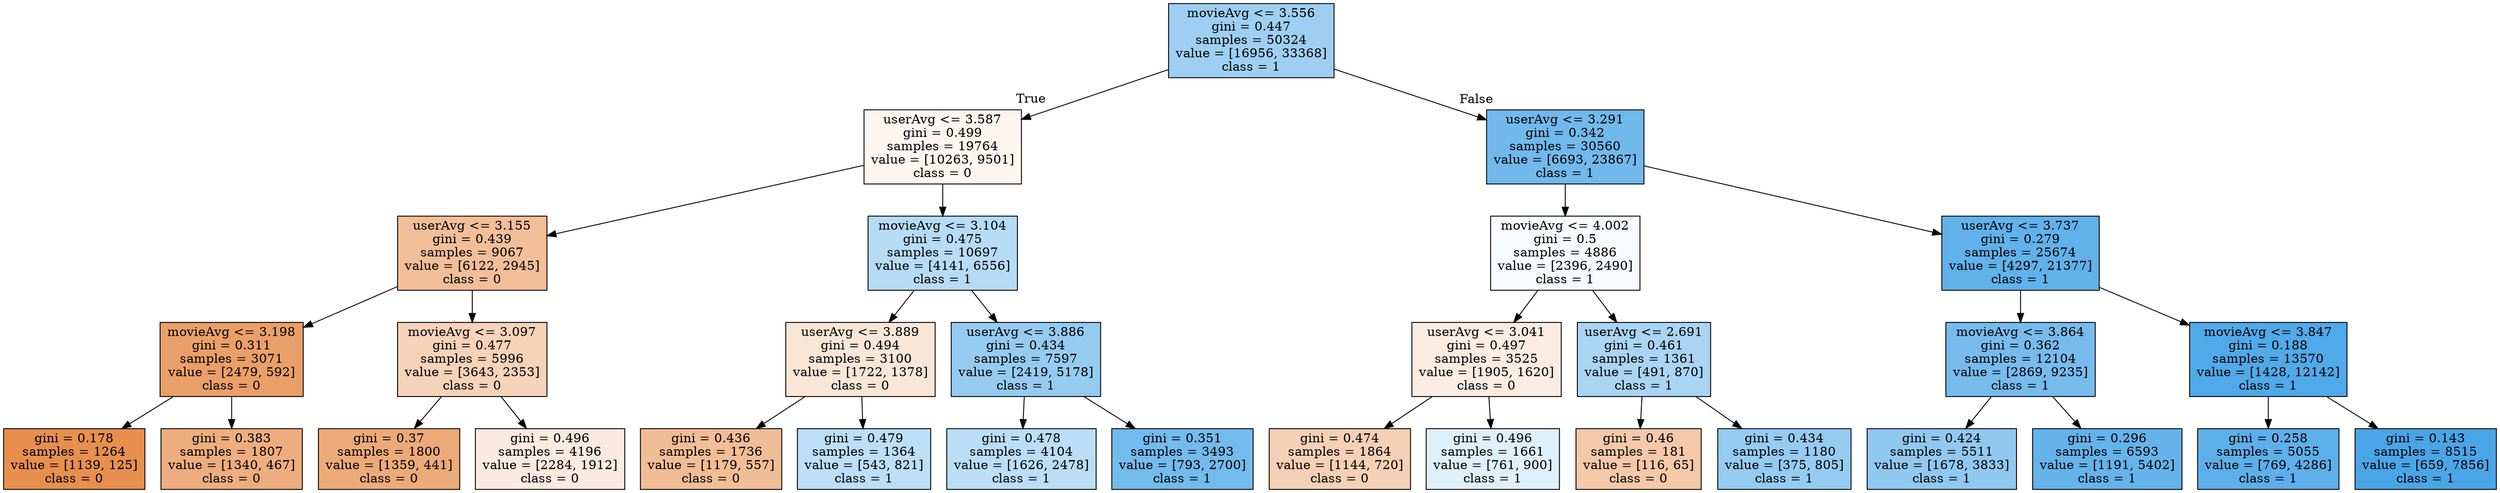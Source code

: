 digraph Tree {
node [shape=box, style="filled", color="black"] ;
0 [label="movieAvg <= 3.556\ngini = 0.447\nsamples = 50324\nvalue = [16956, 33368]\nclass = 1", fillcolor="#9ecff2"] ;
1 [label="userAvg <= 3.587\ngini = 0.499\nsamples = 19764\nvalue = [10263, 9501]\nclass = 0", fillcolor="#fdf6f0"] ;
0 -> 1 [labeldistance=2.5, labelangle=45, headlabel="True"] ;
2 [label="userAvg <= 3.155\ngini = 0.439\nsamples = 9067\nvalue = [6122, 2945]\nclass = 0", fillcolor="#f2be98"] ;
1 -> 2 ;
3 [label="movieAvg <= 3.198\ngini = 0.311\nsamples = 3071\nvalue = [2479, 592]\nclass = 0", fillcolor="#eb9f68"] ;
2 -> 3 ;
4 [label="gini = 0.178\nsamples = 1264\nvalue = [1139, 125]\nclass = 0", fillcolor="#e88f4f"] ;
3 -> 4 ;
5 [label="gini = 0.383\nsamples = 1807\nvalue = [1340, 467]\nclass = 0", fillcolor="#eead7e"] ;
3 -> 5 ;
6 [label="movieAvg <= 3.097\ngini = 0.477\nsamples = 5996\nvalue = [3643, 2353]\nclass = 0", fillcolor="#f6d2b9"] ;
2 -> 6 ;
7 [label="gini = 0.37\nsamples = 1800\nvalue = [1359, 441]\nclass = 0", fillcolor="#edaa79"] ;
6 -> 7 ;
8 [label="gini = 0.496\nsamples = 4196\nvalue = [2284, 1912]\nclass = 0", fillcolor="#fbeadf"] ;
6 -> 8 ;
9 [label="movieAvg <= 3.104\ngini = 0.475\nsamples = 10697\nvalue = [4141, 6556]\nclass = 1", fillcolor="#b6dbf5"] ;
1 -> 9 ;
10 [label="userAvg <= 3.889\ngini = 0.494\nsamples = 3100\nvalue = [1722, 1378]\nclass = 0", fillcolor="#fae6d7"] ;
9 -> 10 ;
11 [label="gini = 0.436\nsamples = 1736\nvalue = [1179, 557]\nclass = 0", fillcolor="#f1bd97"] ;
10 -> 11 ;
12 [label="gini = 0.479\nsamples = 1364\nvalue = [543, 821]\nclass = 1", fillcolor="#bcdef6"] ;
10 -> 12 ;
13 [label="userAvg <= 3.886\ngini = 0.434\nsamples = 7597\nvalue = [2419, 5178]\nclass = 1", fillcolor="#95cbf1"] ;
9 -> 13 ;
14 [label="gini = 0.478\nsamples = 4104\nvalue = [1626, 2478]\nclass = 1", fillcolor="#bbddf6"] ;
13 -> 14 ;
15 [label="gini = 0.351\nsamples = 3493\nvalue = [793, 2700]\nclass = 1", fillcolor="#73baed"] ;
13 -> 15 ;
16 [label="userAvg <= 3.291\ngini = 0.342\nsamples = 30560\nvalue = [6693, 23867]\nclass = 1", fillcolor="#71b8ec"] ;
0 -> 16 [labeldistance=2.5, labelangle=-45, headlabel="False"] ;
17 [label="movieAvg <= 4.002\ngini = 0.5\nsamples = 4886\nvalue = [2396, 2490]\nclass = 1", fillcolor="#f8fbfe"] ;
16 -> 17 ;
18 [label="userAvg <= 3.041\ngini = 0.497\nsamples = 3525\nvalue = [1905, 1620]\nclass = 0", fillcolor="#fbece1"] ;
17 -> 18 ;
19 [label="gini = 0.474\nsamples = 1864\nvalue = [1144, 720]\nclass = 0", fillcolor="#f5d0b6"] ;
18 -> 19 ;
20 [label="gini = 0.496\nsamples = 1661\nvalue = [761, 900]\nclass = 1", fillcolor="#e0f0fb"] ;
18 -> 20 ;
21 [label="userAvg <= 2.691\ngini = 0.461\nsamples = 1361\nvalue = [491, 870]\nclass = 1", fillcolor="#a9d4f4"] ;
17 -> 21 ;
22 [label="gini = 0.46\nsamples = 181\nvalue = [116, 65]\nclass = 0", fillcolor="#f4c8a8"] ;
21 -> 22 ;
23 [label="gini = 0.434\nsamples = 1180\nvalue = [375, 805]\nclass = 1", fillcolor="#95cbf1"] ;
21 -> 23 ;
24 [label="userAvg <= 3.737\ngini = 0.279\nsamples = 25674\nvalue = [4297, 21377]\nclass = 1", fillcolor="#61b1ea"] ;
16 -> 24 ;
25 [label="movieAvg <= 3.864\ngini = 0.362\nsamples = 12104\nvalue = [2869, 9235]\nclass = 1", fillcolor="#77bbed"] ;
24 -> 25 ;
26 [label="gini = 0.424\nsamples = 5511\nvalue = [1678, 3833]\nclass = 1", fillcolor="#90c8f0"] ;
25 -> 26 ;
27 [label="gini = 0.296\nsamples = 6593\nvalue = [1191, 5402]\nclass = 1", fillcolor="#65b3eb"] ;
25 -> 27 ;
28 [label="movieAvg <= 3.847\ngini = 0.188\nsamples = 13570\nvalue = [1428, 12142]\nclass = 1", fillcolor="#50a9e8"] ;
24 -> 28 ;
29 [label="gini = 0.258\nsamples = 5055\nvalue = [769, 4286]\nclass = 1", fillcolor="#5dafea"] ;
28 -> 29 ;
30 [label="gini = 0.143\nsamples = 8515\nvalue = [659, 7856]\nclass = 1", fillcolor="#4aa5e7"] ;
28 -> 30 ;
}